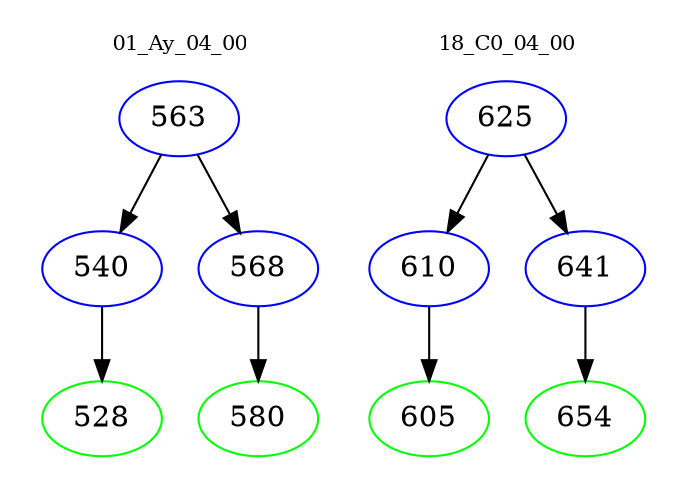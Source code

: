 digraph{
subgraph cluster_0 {
color = white
label = "01_Ay_04_00";
fontsize=10;
T0_563 [label="563", color="blue"]
T0_563 -> T0_540 [color="black"]
T0_540 [label="540", color="blue"]
T0_540 -> T0_528 [color="black"]
T0_528 [label="528", color="green"]
T0_563 -> T0_568 [color="black"]
T0_568 [label="568", color="blue"]
T0_568 -> T0_580 [color="black"]
T0_580 [label="580", color="green"]
}
subgraph cluster_1 {
color = white
label = "18_C0_04_00";
fontsize=10;
T1_625 [label="625", color="blue"]
T1_625 -> T1_610 [color="black"]
T1_610 [label="610", color="blue"]
T1_610 -> T1_605 [color="black"]
T1_605 [label="605", color="green"]
T1_625 -> T1_641 [color="black"]
T1_641 [label="641", color="blue"]
T1_641 -> T1_654 [color="black"]
T1_654 [label="654", color="green"]
}
}
